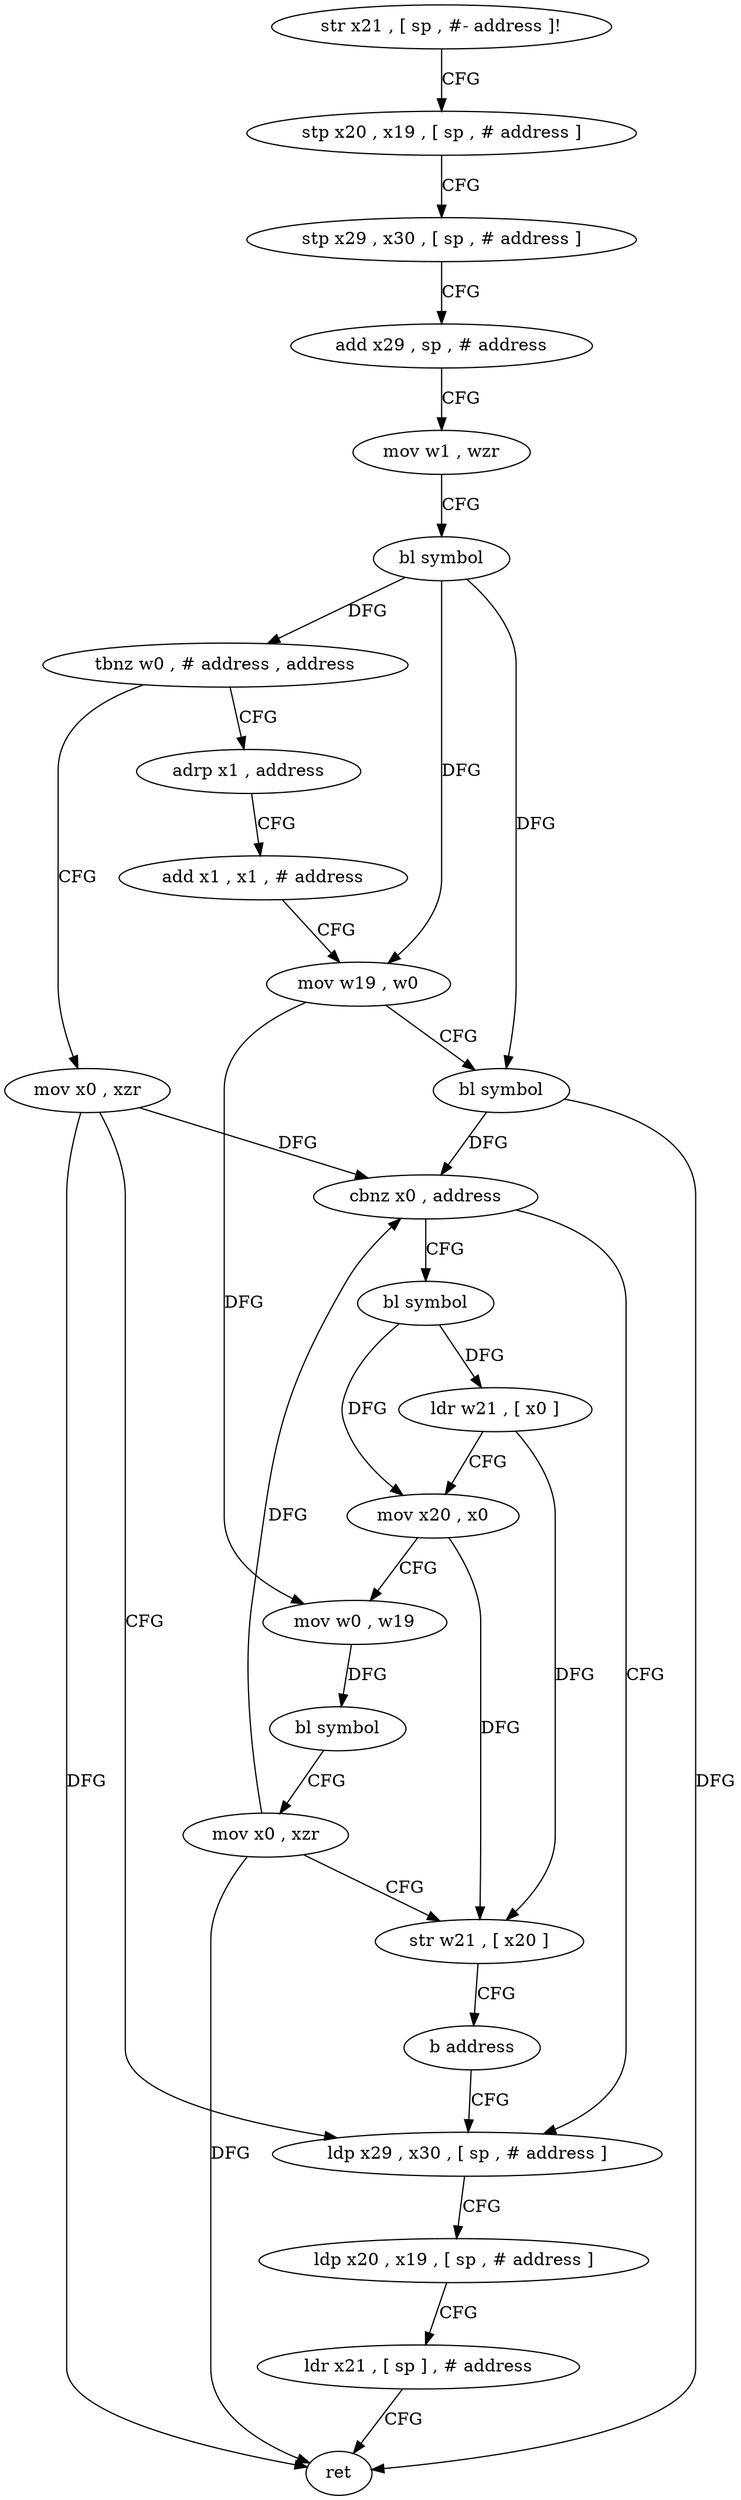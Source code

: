 digraph "func" {
"4209680" [label = "str x21 , [ sp , #- address ]!" ]
"4209684" [label = "stp x20 , x19 , [ sp , # address ]" ]
"4209688" [label = "stp x29 , x30 , [ sp , # address ]" ]
"4209692" [label = "add x29 , sp , # address" ]
"4209696" [label = "mov w1 , wzr" ]
"4209700" [label = "bl symbol" ]
"4209704" [label = "tbnz w0 , # address , address" ]
"4209760" [label = "mov x0 , xzr" ]
"4209708" [label = "adrp x1 , address" ]
"4209764" [label = "ldp x29 , x30 , [ sp , # address ]" ]
"4209712" [label = "add x1 , x1 , # address" ]
"4209716" [label = "mov w19 , w0" ]
"4209720" [label = "bl symbol" ]
"4209724" [label = "cbnz x0 , address" ]
"4209728" [label = "bl symbol" ]
"4209768" [label = "ldp x20 , x19 , [ sp , # address ]" ]
"4209772" [label = "ldr x21 , [ sp ] , # address" ]
"4209776" [label = "ret" ]
"4209732" [label = "ldr w21 , [ x0 ]" ]
"4209736" [label = "mov x20 , x0" ]
"4209740" [label = "mov w0 , w19" ]
"4209744" [label = "bl symbol" ]
"4209748" [label = "mov x0 , xzr" ]
"4209752" [label = "str w21 , [ x20 ]" ]
"4209756" [label = "b address" ]
"4209680" -> "4209684" [ label = "CFG" ]
"4209684" -> "4209688" [ label = "CFG" ]
"4209688" -> "4209692" [ label = "CFG" ]
"4209692" -> "4209696" [ label = "CFG" ]
"4209696" -> "4209700" [ label = "CFG" ]
"4209700" -> "4209704" [ label = "DFG" ]
"4209700" -> "4209716" [ label = "DFG" ]
"4209700" -> "4209720" [ label = "DFG" ]
"4209704" -> "4209760" [ label = "CFG" ]
"4209704" -> "4209708" [ label = "CFG" ]
"4209760" -> "4209764" [ label = "CFG" ]
"4209760" -> "4209724" [ label = "DFG" ]
"4209760" -> "4209776" [ label = "DFG" ]
"4209708" -> "4209712" [ label = "CFG" ]
"4209764" -> "4209768" [ label = "CFG" ]
"4209712" -> "4209716" [ label = "CFG" ]
"4209716" -> "4209720" [ label = "CFG" ]
"4209716" -> "4209740" [ label = "DFG" ]
"4209720" -> "4209724" [ label = "DFG" ]
"4209720" -> "4209776" [ label = "DFG" ]
"4209724" -> "4209764" [ label = "CFG" ]
"4209724" -> "4209728" [ label = "CFG" ]
"4209728" -> "4209732" [ label = "DFG" ]
"4209728" -> "4209736" [ label = "DFG" ]
"4209768" -> "4209772" [ label = "CFG" ]
"4209772" -> "4209776" [ label = "CFG" ]
"4209732" -> "4209736" [ label = "CFG" ]
"4209732" -> "4209752" [ label = "DFG" ]
"4209736" -> "4209740" [ label = "CFG" ]
"4209736" -> "4209752" [ label = "DFG" ]
"4209740" -> "4209744" [ label = "DFG" ]
"4209744" -> "4209748" [ label = "CFG" ]
"4209748" -> "4209752" [ label = "CFG" ]
"4209748" -> "4209724" [ label = "DFG" ]
"4209748" -> "4209776" [ label = "DFG" ]
"4209752" -> "4209756" [ label = "CFG" ]
"4209756" -> "4209764" [ label = "CFG" ]
}
